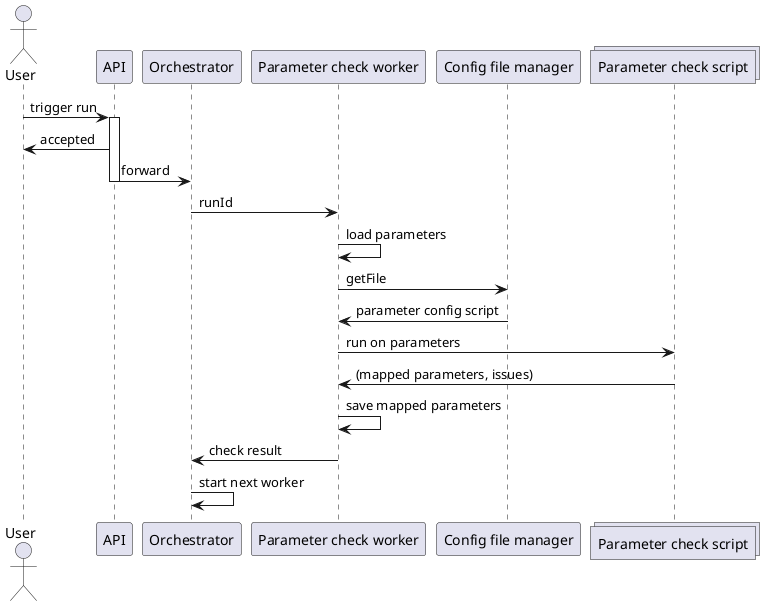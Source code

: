 @startuml
actor "User" as user
participant "API" as api
participant "Orchestrator" as orchestrator
participant "Parameter check worker" as checkWorker
participant "Config file manager" as configManager
collections "Parameter check script" as script

user -> api: trigger run
activate api
api -> user: accepted
api -> orchestrator: forward
deactivate api
orchestrator -> checkWorker: runId
checkWorker -> checkWorker: load parameters
checkWorker -> configManager: getFile
configManager -> checkWorker: parameter config script
checkWorker -> script: run on parameters
script -> checkWorker: (mapped parameters, issues)
checkWorker -> checkWorker: save mapped parameters
checkWorker -> orchestrator: check result
orchestrator -> orchestrator: start next worker

@enduml
